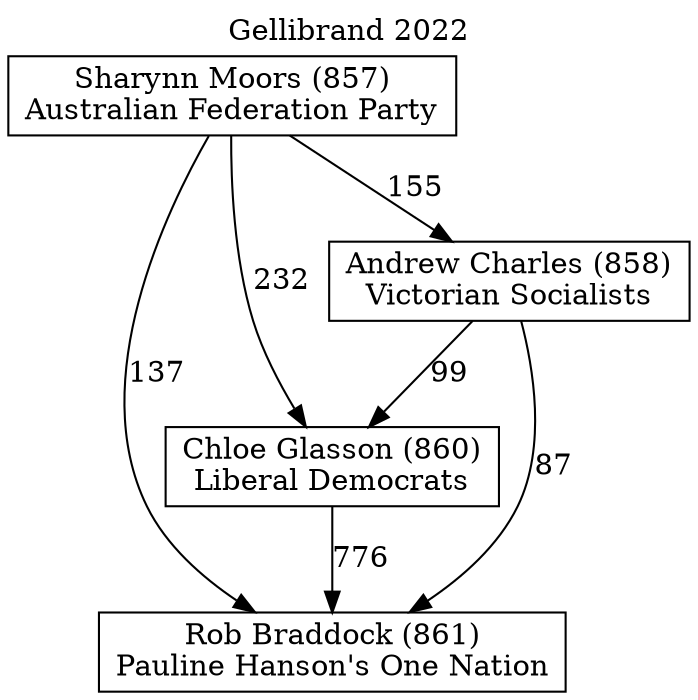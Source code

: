 // House preference flow
digraph "Rob Braddock (861)_Gellibrand_2022" {
	graph [label="Gellibrand 2022" labelloc=t mclimit=2]
	node [shape=box]
	"Rob Braddock (861)" [label="Rob Braddock (861)
Pauline Hanson's One Nation"]
	"Chloe Glasson (860)" [label="Chloe Glasson (860)
Liberal Democrats"]
	"Andrew Charles (858)" [label="Andrew Charles (858)
Victorian Socialists"]
	"Sharynn Moors (857)" [label="Sharynn Moors (857)
Australian Federation Party"]
	"Chloe Glasson (860)" -> "Rob Braddock (861)" [label=776]
	"Andrew Charles (858)" -> "Chloe Glasson (860)" [label=99]
	"Sharynn Moors (857)" -> "Andrew Charles (858)" [label=155]
	"Andrew Charles (858)" -> "Rob Braddock (861)" [label=87]
	"Sharynn Moors (857)" -> "Rob Braddock (861)" [label=137]
	"Sharynn Moors (857)" -> "Chloe Glasson (860)" [label=232]
}
